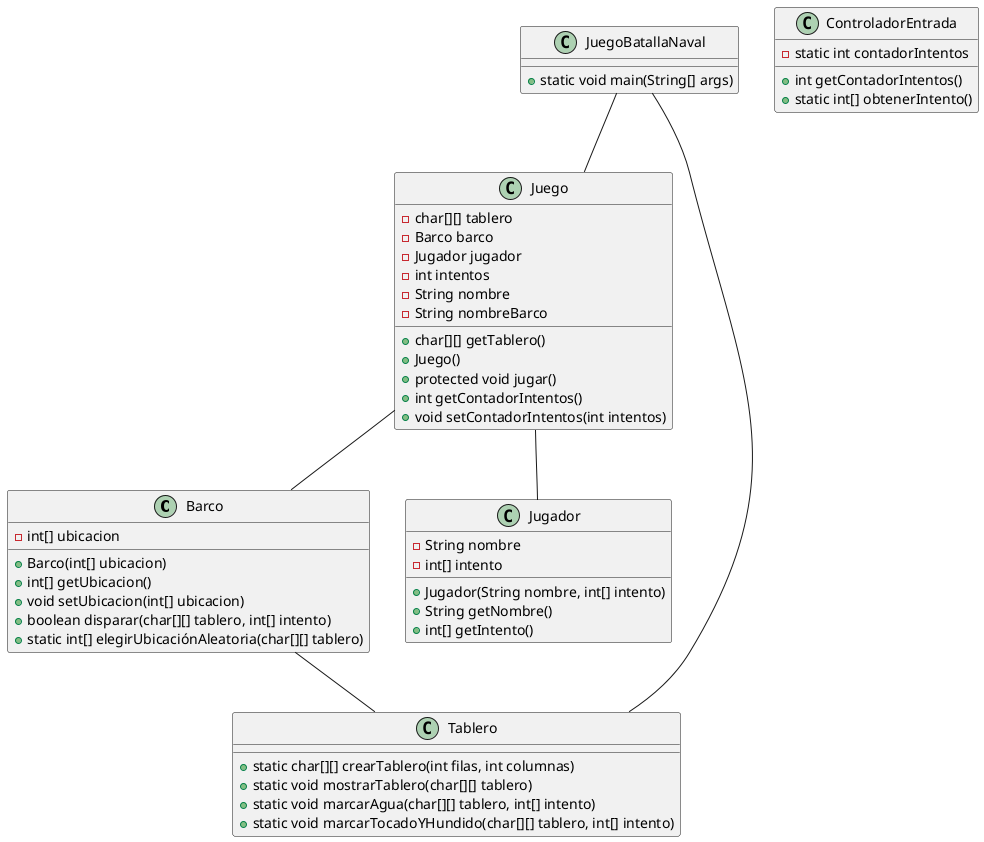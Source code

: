 @startuml

class Barco {
    - int[] ubicacion
    + Barco(int[] ubicacion)
    + int[] getUbicacion()
    + void setUbicacion(int[] ubicacion)
    + boolean disparar(char[][] tablero, int[] intento)
    + static int[] elegirUbicaciónAleatoria(char[][] tablero)
}

class ControladorEntrada {
    - static int contadorIntentos
    + int getContadorIntentos()
    + static int[] obtenerIntento()
}

class Juego {
    - char[][] tablero
    - Barco barco
    - Jugador jugador
    - int intentos
    - String nombre
    - String nombreBarco
    + char[][] getTablero()
    + Juego()
    + protected void jugar()
    + int getContadorIntentos()
    + void setContadorIntentos(int intentos)
}

class JuegoBatallaNaval {
    + static void main(String[] args)
}

class Jugador {
    - String nombre
    - int[] intento
    + Jugador(String nombre, int[] intento)
    + String getNombre()
    + int[] getIntento()
}

class Tablero {
    + static char[][] crearTablero(int filas, int columnas)
    + static void mostrarTablero(char[][] tablero)
    + static void marcarAgua(char[][] tablero, int[] intento)
    + static void marcarTocadoYHundido(char[][] tablero, int[] intento)
}

Barco -- Tablero
Juego -- Barco
Juego -- Jugador
JuegoBatallaNaval -- Tablero
JuegoBatallaNaval -- Juego

@enduml
